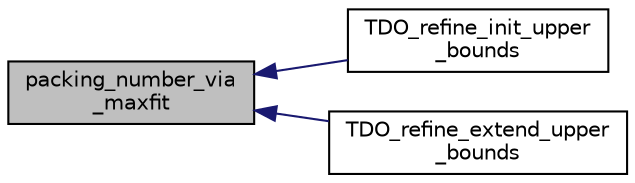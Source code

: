digraph "packing_number_via_maxfit"
{
  edge [fontname="Helvetica",fontsize="10",labelfontname="Helvetica",labelfontsize="10"];
  node [fontname="Helvetica",fontsize="10",shape=record];
  rankdir="LR";
  Node12298 [label="packing_number_via\l_maxfit",height=0.2,width=0.4,color="black", fillcolor="grey75", style="filled", fontcolor="black"];
  Node12298 -> Node12299 [dir="back",color="midnightblue",fontsize="10",style="solid",fontname="Helvetica"];
  Node12299 [label="TDO_refine_init_upper\l_bounds",height=0.2,width=0.4,color="black", fillcolor="white", style="filled",URL="$de/d59/lib_2foundations_2geometry_2packing_8_c.html#aa791bbb39837ada2d729b7e0dc022e7c"];
  Node12298 -> Node12300 [dir="back",color="midnightblue",fontsize="10",style="solid",fontname="Helvetica"];
  Node12300 [label="TDO_refine_extend_upper\l_bounds",height=0.2,width=0.4,color="black", fillcolor="white", style="filled",URL="$de/d59/lib_2foundations_2geometry_2packing_8_c.html#aae648b1115583e010b73fc87d3e816aa"];
}
